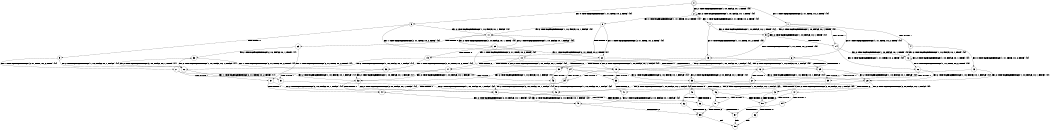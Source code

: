 digraph BCG {
size = "7, 10.5";
center = TRUE;
node [shape = circle];
0 [peripheries = 2];
0 -> 1 [label = "EX !1 !ATOMIC_EXCH_BRANCH (2, +1, TRUE, +0, 2, TRUE) !{0}"];
0 -> 2 [label = "EX !2 !ATOMIC_EXCH_BRANCH (1, +0, FALSE, +0, 1, TRUE) !{0}"];
0 -> 3 [label = "EX !0 !ATOMIC_EXCH_BRANCH (1, +1, TRUE, +0, 2, TRUE) !{0}"];
1 -> 4 [label = "TERMINATE !1"];
1 -> 5 [label = "EX !2 !ATOMIC_EXCH_BRANCH (1, +0, FALSE, +0, 1, TRUE) !{0}"];
1 -> 6 [label = "EX !0 !ATOMIC_EXCH_BRANCH (1, +1, TRUE, +0, 2, TRUE) !{0}"];
2 -> 7 [label = "EX !1 !ATOMIC_EXCH_BRANCH (2, +1, TRUE, +0, 2, TRUE) !{0}"];
2 -> 8 [label = "EX !0 !ATOMIC_EXCH_BRANCH (1, +1, TRUE, +0, 2, TRUE) !{0}"];
2 -> 2 [label = "EX !2 !ATOMIC_EXCH_BRANCH (1, +0, FALSE, +0, 1, TRUE) !{0}"];
3 -> 9 [label = "TERMINATE !0"];
3 -> 10 [label = "EX !1 !ATOMIC_EXCH_BRANCH (2, +1, TRUE, +0, 2, TRUE) !{0}"];
3 -> 11 [label = "EX !2 !ATOMIC_EXCH_BRANCH (1, +0, FALSE, +0, 1, FALSE) !{0}"];
4 -> 12 [label = "EX !2 !ATOMIC_EXCH_BRANCH (1, +0, FALSE, +0, 1, TRUE) !{0}"];
4 -> 13 [label = "EX !0 !ATOMIC_EXCH_BRANCH (1, +1, TRUE, +0, 2, TRUE) !{0}"];
5 -> 14 [label = "TERMINATE !1"];
5 -> 15 [label = "EX !0 !ATOMIC_EXCH_BRANCH (1, +1, TRUE, +0, 2, TRUE) !{0}"];
5 -> 5 [label = "EX !2 !ATOMIC_EXCH_BRANCH (1, +0, FALSE, +0, 1, TRUE) !{0}"];
6 -> 16 [label = "TERMINATE !1"];
6 -> 17 [label = "TERMINATE !0"];
6 -> 18 [label = "EX !2 !ATOMIC_EXCH_BRANCH (1, +0, FALSE, +0, 1, FALSE) !{0}"];
7 -> 14 [label = "TERMINATE !1"];
7 -> 15 [label = "EX !0 !ATOMIC_EXCH_BRANCH (1, +1, TRUE, +0, 2, TRUE) !{0}"];
7 -> 5 [label = "EX !2 !ATOMIC_EXCH_BRANCH (1, +0, FALSE, +0, 1, TRUE) !{0}"];
8 -> 19 [label = "TERMINATE !0"];
8 -> 20 [label = "EX !1 !ATOMIC_EXCH_BRANCH (2, +1, TRUE, +0, 2, TRUE) !{0}"];
8 -> 11 [label = "EX !2 !ATOMIC_EXCH_BRANCH (1, +0, FALSE, +0, 1, FALSE) !{0}"];
9 -> 21 [label = "EX !1 !ATOMIC_EXCH_BRANCH (2, +1, TRUE, +0, 2, TRUE) !{1}"];
9 -> 22 [label = "EX !2 !ATOMIC_EXCH_BRANCH (1, +0, FALSE, +0, 1, FALSE) !{1}"];
10 -> 16 [label = "TERMINATE !1"];
10 -> 17 [label = "TERMINATE !0"];
10 -> 18 [label = "EX !2 !ATOMIC_EXCH_BRANCH (1, +0, FALSE, +0, 1, FALSE) !{0}"];
11 -> 23 [label = "TERMINATE !0"];
11 -> 24 [label = "EX !1 !ATOMIC_EXCH_BRANCH (2, +1, TRUE, +0, 2, TRUE) !{0}"];
11 -> 25 [label = "EX !2 !ATOMIC_EXCH_BRANCH (2, +0, FALSE, +0, 1, TRUE) !{0}"];
12 -> 26 [label = "EX !0 !ATOMIC_EXCH_BRANCH (1, +1, TRUE, +0, 2, TRUE) !{0}"];
12 -> 12 [label = "EX !2 !ATOMIC_EXCH_BRANCH (1, +0, FALSE, +0, 1, TRUE) !{0}"];
13 -> 27 [label = "TERMINATE !0"];
13 -> 28 [label = "EX !2 !ATOMIC_EXCH_BRANCH (1, +0, FALSE, +0, 1, FALSE) !{0}"];
14 -> 26 [label = "EX !0 !ATOMIC_EXCH_BRANCH (1, +1, TRUE, +0, 2, TRUE) !{0}"];
14 -> 12 [label = "EX !2 !ATOMIC_EXCH_BRANCH (1, +0, FALSE, +0, 1, TRUE) !{0}"];
15 -> 29 [label = "TERMINATE !1"];
15 -> 30 [label = "TERMINATE !0"];
15 -> 18 [label = "EX !2 !ATOMIC_EXCH_BRANCH (1, +0, FALSE, +0, 1, FALSE) !{0}"];
16 -> 27 [label = "TERMINATE !0"];
16 -> 28 [label = "EX !2 !ATOMIC_EXCH_BRANCH (1, +0, FALSE, +0, 1, FALSE) !{0}"];
17 -> 31 [label = "TERMINATE !1"];
17 -> 32 [label = "EX !2 !ATOMIC_EXCH_BRANCH (1, +0, FALSE, +0, 1, FALSE) !{1}"];
18 -> 33 [label = "TERMINATE !1"];
18 -> 34 [label = "TERMINATE !0"];
18 -> 35 [label = "EX !2 !ATOMIC_EXCH_BRANCH (2, +0, FALSE, +0, 1, FALSE) !{0}"];
19 -> 36 [label = "EX !1 !ATOMIC_EXCH_BRANCH (2, +1, TRUE, +0, 2, TRUE) !{1}"];
19 -> 22 [label = "EX !2 !ATOMIC_EXCH_BRANCH (1, +0, FALSE, +0, 1, FALSE) !{1}"];
20 -> 29 [label = "TERMINATE !1"];
20 -> 30 [label = "TERMINATE !0"];
20 -> 18 [label = "EX !2 !ATOMIC_EXCH_BRANCH (1, +0, FALSE, +0, 1, FALSE) !{0}"];
21 -> 31 [label = "TERMINATE !1"];
21 -> 32 [label = "EX !2 !ATOMIC_EXCH_BRANCH (1, +0, FALSE, +0, 1, FALSE) !{1}"];
22 -> 37 [label = "EX !1 !ATOMIC_EXCH_BRANCH (2, +1, TRUE, +0, 2, TRUE) !{1}"];
22 -> 38 [label = "EX !2 !ATOMIC_EXCH_BRANCH (2, +0, FALSE, +0, 1, TRUE) !{1}"];
23 -> 37 [label = "EX !1 !ATOMIC_EXCH_BRANCH (2, +1, TRUE, +0, 2, TRUE) !{1}"];
23 -> 38 [label = "EX !2 !ATOMIC_EXCH_BRANCH (2, +0, FALSE, +0, 1, TRUE) !{1}"];
24 -> 33 [label = "TERMINATE !1"];
24 -> 34 [label = "TERMINATE !0"];
24 -> 35 [label = "EX !2 !ATOMIC_EXCH_BRANCH (2, +0, FALSE, +0, 1, FALSE) !{0}"];
25 -> 19 [label = "TERMINATE !0"];
25 -> 20 [label = "EX !1 !ATOMIC_EXCH_BRANCH (2, +1, TRUE, +0, 2, TRUE) !{0}"];
25 -> 11 [label = "EX !2 !ATOMIC_EXCH_BRANCH (1, +0, FALSE, +0, 1, FALSE) !{0}"];
26 -> 39 [label = "TERMINATE !0"];
26 -> 28 [label = "EX !2 !ATOMIC_EXCH_BRANCH (1, +0, FALSE, +0, 1, FALSE) !{0}"];
27 -> 40 [label = "EX !2 !ATOMIC_EXCH_BRANCH (1, +0, FALSE, +0, 1, FALSE) !{2}"];
28 -> 41 [label = "TERMINATE !0"];
28 -> 42 [label = "EX !2 !ATOMIC_EXCH_BRANCH (2, +0, FALSE, +0, 1, FALSE) !{0}"];
29 -> 39 [label = "TERMINATE !0"];
29 -> 28 [label = "EX !2 !ATOMIC_EXCH_BRANCH (1, +0, FALSE, +0, 1, FALSE) !{0}"];
30 -> 43 [label = "TERMINATE !1"];
30 -> 32 [label = "EX !2 !ATOMIC_EXCH_BRANCH (1, +0, FALSE, +0, 1, FALSE) !{1}"];
31 -> 40 [label = "EX !2 !ATOMIC_EXCH_BRANCH (1, +0, FALSE, +0, 1, FALSE) !{2}"];
32 -> 44 [label = "TERMINATE !1"];
32 -> 45 [label = "EX !2 !ATOMIC_EXCH_BRANCH (2, +0, FALSE, +0, 1, FALSE) !{1}"];
33 -> 41 [label = "TERMINATE !0"];
33 -> 42 [label = "EX !2 !ATOMIC_EXCH_BRANCH (2, +0, FALSE, +0, 1, FALSE) !{0}"];
34 -> 44 [label = "TERMINATE !1"];
34 -> 45 [label = "EX !2 !ATOMIC_EXCH_BRANCH (2, +0, FALSE, +0, 1, FALSE) !{1}"];
35 -> 46 [label = "TERMINATE !1"];
35 -> 47 [label = "TERMINATE !2"];
35 -> 48 [label = "TERMINATE !0"];
36 -> 43 [label = "TERMINATE !1"];
36 -> 32 [label = "EX !2 !ATOMIC_EXCH_BRANCH (1, +0, FALSE, +0, 1, FALSE) !{1}"];
37 -> 44 [label = "TERMINATE !1"];
37 -> 45 [label = "EX !2 !ATOMIC_EXCH_BRANCH (2, +0, FALSE, +0, 1, FALSE) !{1}"];
38 -> 36 [label = "EX !1 !ATOMIC_EXCH_BRANCH (2, +1, TRUE, +0, 2, TRUE) !{1}"];
38 -> 22 [label = "EX !2 !ATOMIC_EXCH_BRANCH (1, +0, FALSE, +0, 1, FALSE) !{1}"];
39 -> 40 [label = "EX !2 !ATOMIC_EXCH_BRANCH (1, +0, FALSE, +0, 1, FALSE) !{2}"];
40 -> 49 [label = "EX !2 !ATOMIC_EXCH_BRANCH (2, +0, FALSE, +0, 1, FALSE) !{2}"];
41 -> 49 [label = "EX !2 !ATOMIC_EXCH_BRANCH (2, +0, FALSE, +0, 1, FALSE) !{2}"];
42 -> 50 [label = "TERMINATE !2"];
42 -> 51 [label = "TERMINATE !0"];
43 -> 40 [label = "EX !2 !ATOMIC_EXCH_BRANCH (1, +0, FALSE, +0, 1, FALSE) !{2}"];
44 -> 49 [label = "EX !2 !ATOMIC_EXCH_BRANCH (2, +0, FALSE, +0, 1, FALSE) !{2}"];
45 -> 52 [label = "TERMINATE !1"];
45 -> 53 [label = "TERMINATE !2"];
46 -> 50 [label = "TERMINATE !2"];
46 -> 51 [label = "TERMINATE !0"];
47 -> 50 [label = "TERMINATE !1"];
47 -> 54 [label = "TERMINATE !0"];
48 -> 52 [label = "TERMINATE !1"];
48 -> 53 [label = "TERMINATE !2"];
49 -> 55 [label = "TERMINATE !2"];
50 -> 56 [label = "TERMINATE !0"];
51 -> 55 [label = "TERMINATE !2"];
52 -> 55 [label = "TERMINATE !2"];
53 -> 57 [label = "TERMINATE !1"];
54 -> 57 [label = "TERMINATE !1"];
55 -> 58 [label = "exit"];
56 -> 58 [label = "exit"];
57 -> 58 [label = "exit"];
}
